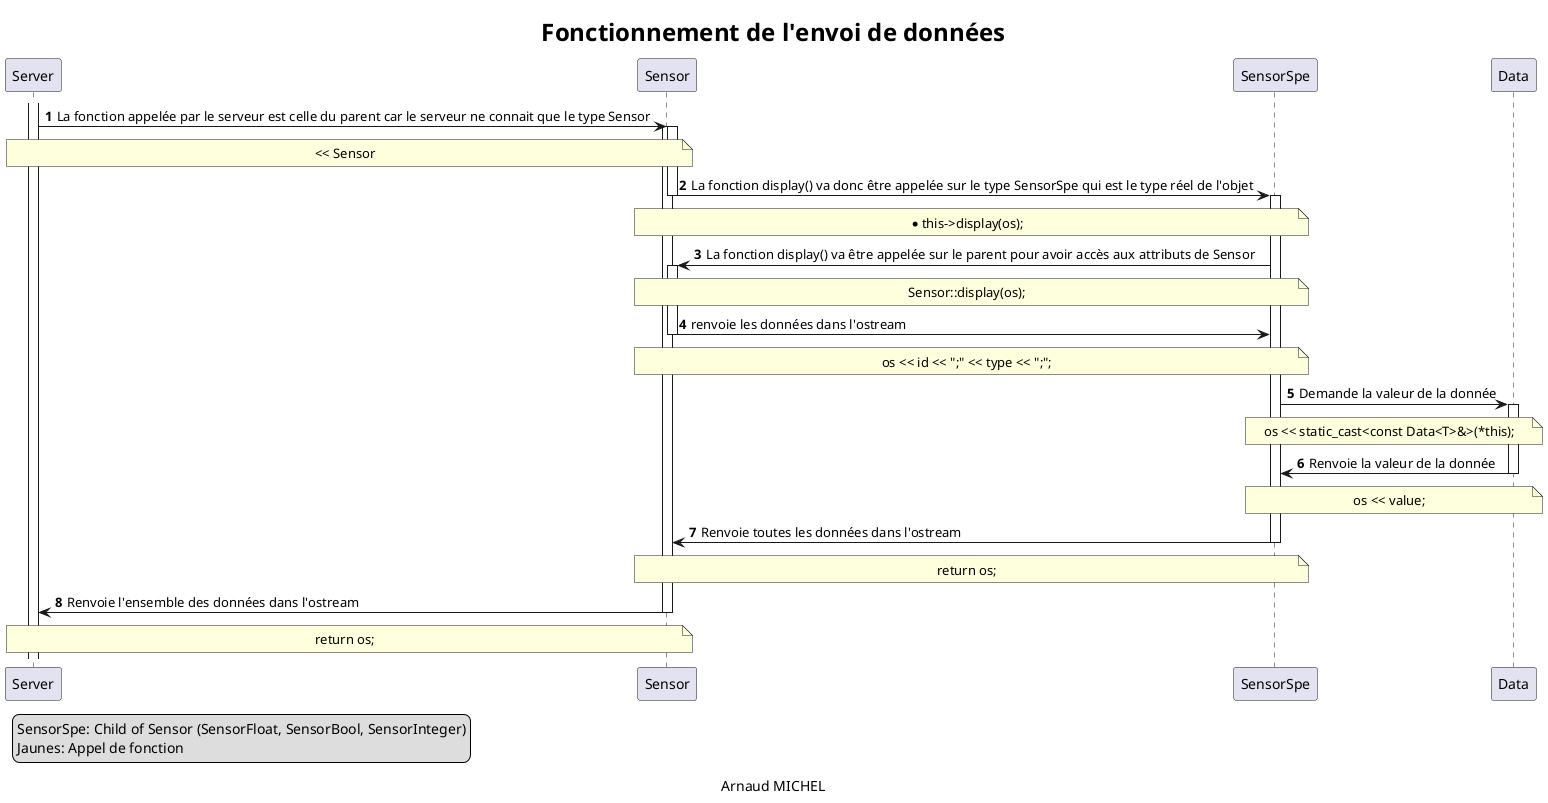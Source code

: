 @startuml

skinparam title {
    FontSize 24
}

title Fonctionnement de l'envoi de données

autonumber

activate Server

Server -> Sensor: La fonction appelée par le serveur est celle du parent car le serveur ne connait que le type Sensor
note over Server, Sensor
<< Sensor
end note

activate Sensor
activate Sensor
Sensor -> SensorSpe: La fonction display() va donc être appelée sur le type SensorSpe qui est le type réel de l'objet
note over Sensor, SensorSpe
*this->display(os);
end note

deactivate Sensor
activate SensorSpe
SensorSpe -> Sensor: La fonction display() va être appelée sur le parent pour avoir accès aux attributs de Sensor
note over Sensor, SensorSpe
 Sensor::display(os);
end note

activate Sensor

Sensor -> SensorSpe: renvoie les données dans l'ostream
note over Sensor, SensorSpe
os << id << ";" << type << ";";
end note

deactivate Sensor

SensorSpe -> Data: Demande la valeur de la donnée
note over SensorSpe, Data
os << static_cast<const Data<T>&>(*this);
end note

activate Data
Data -> SensorSpe: Renvoie la valeur de la donnée
note over Data, SensorSpe
os << value;
end note

deactivate Data

SensorSpe -> Sensor: Renvoie toutes les données dans l'ostream
note over Sensor, SensorSpe
return os;
end note

deactivate SensorSpe

Sensor -> Server: Renvoie l'ensemble des données dans l'ostream
note over Sensor, Server
return os;
end note

deactivate Sensor




legend left
    SensorSpe: Child of Sensor (SensorFloat, SensorBool, SensorInteger)
    Jaunes: Appel de fonction
endlegend


caption Arnaud MICHEL
@enduml